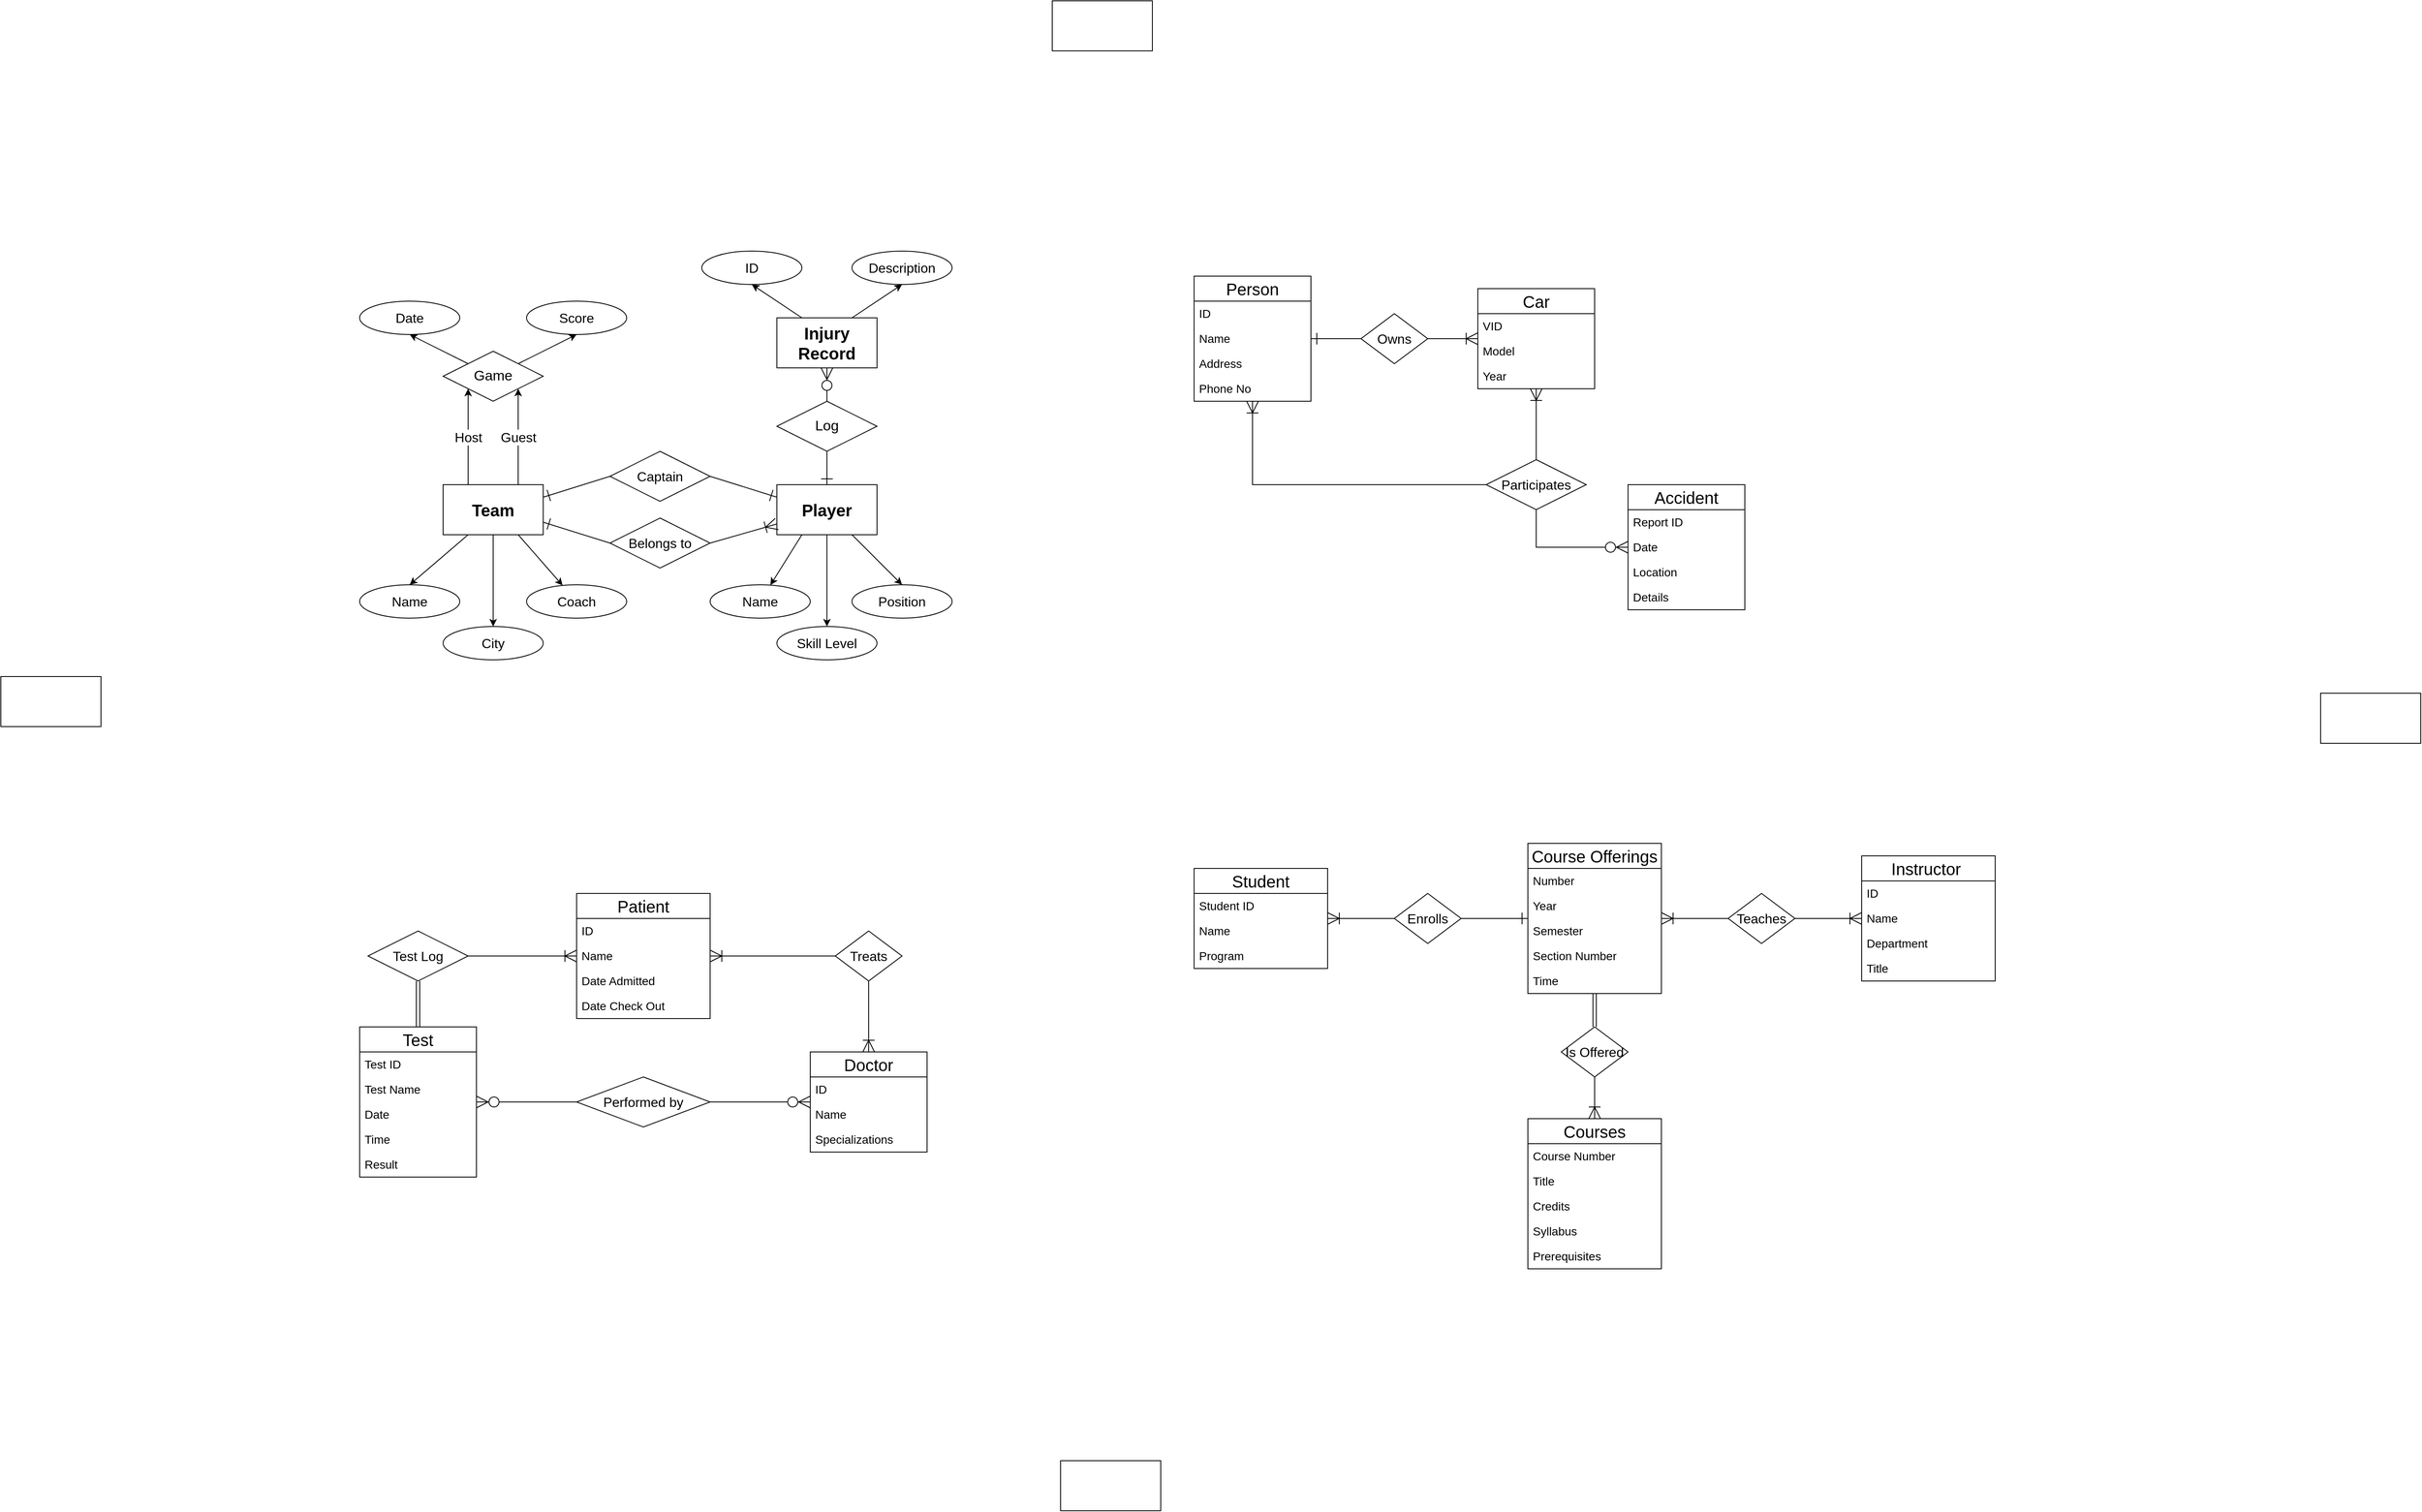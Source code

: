 <mxfile version="23.1.4" type="device">
  <diagram id="R2lEEEUBdFMjLlhIrx00" name="Page-1">
    <mxGraphModel dx="3900" dy="2410" grid="0" gridSize="10" guides="1" tooltips="1" connect="1" arrows="1" fold="1" page="0" pageScale="1" pageWidth="850" pageHeight="1100" math="0" shadow="0" extFonts="Permanent Marker^https://fonts.googleapis.com/css?family=Permanent+Marker">
      <root>
        <mxCell id="0" />
        <mxCell id="1" parent="0" />
        <mxCell id="8X7dvq80VH3Jzj3rg1aC-86" value="" style="rounded=0;orthogonalLoop=1;jettySize=auto;html=1;strokeColor=default;anchorPointDirection=1;endFill=0;startFill=1;orthogonal=1;endArrow=ERone;endSize=12;" edge="1" parent="1" source="8X7dvq80VH3Jzj3rg1aC-85" target="8X7dvq80VH3Jzj3rg1aC-58">
          <mxGeometry relative="1" as="geometry" />
        </mxCell>
        <mxCell id="8X7dvq80VH3Jzj3rg1aC-6" style="rounded=0;orthogonalLoop=1;jettySize=auto;html=1;exitX=0.25;exitY=1;exitDx=0;exitDy=0;entryX=0.5;entryY=0;entryDx=0;entryDy=0;" edge="1" parent="1" source="8X7dvq80VH3Jzj3rg1aC-1" target="8X7dvq80VH3Jzj3rg1aC-2">
          <mxGeometry relative="1" as="geometry" />
        </mxCell>
        <mxCell id="8X7dvq80VH3Jzj3rg1aC-7" style="edgeStyle=orthogonalEdgeStyle;rounded=0;orthogonalLoop=1;jettySize=auto;html=1;exitX=0.5;exitY=1;exitDx=0;exitDy=0;" edge="1" parent="1" source="8X7dvq80VH3Jzj3rg1aC-1" target="8X7dvq80VH3Jzj3rg1aC-3">
          <mxGeometry relative="1" as="geometry" />
        </mxCell>
        <mxCell id="8X7dvq80VH3Jzj3rg1aC-8" style="rounded=0;orthogonalLoop=1;jettySize=auto;html=1;exitX=0.75;exitY=1;exitDx=0;exitDy=0;" edge="1" parent="1" source="8X7dvq80VH3Jzj3rg1aC-1" target="8X7dvq80VH3Jzj3rg1aC-4">
          <mxGeometry relative="1" as="geometry" />
        </mxCell>
        <mxCell id="8X7dvq80VH3Jzj3rg1aC-40" value="Host" style="edgeStyle=orthogonalEdgeStyle;rounded=0;orthogonalLoop=1;jettySize=auto;html=1;exitX=0.25;exitY=0;exitDx=0;exitDy=0;entryX=0;entryY=1;entryDx=0;entryDy=0;fontSize=16;" edge="1" parent="1" source="8X7dvq80VH3Jzj3rg1aC-1" target="8X7dvq80VH3Jzj3rg1aC-38">
          <mxGeometry relative="1" as="geometry" />
        </mxCell>
        <mxCell id="8X7dvq80VH3Jzj3rg1aC-41" value="Guest" style="edgeStyle=orthogonalEdgeStyle;rounded=0;orthogonalLoop=1;jettySize=auto;html=1;exitX=0.75;exitY=0;exitDx=0;exitDy=0;entryX=1;entryY=1;entryDx=0;entryDy=0;fontSize=16;" edge="1" parent="1" source="8X7dvq80VH3Jzj3rg1aC-1" target="8X7dvq80VH3Jzj3rg1aC-38">
          <mxGeometry relative="1" as="geometry" />
        </mxCell>
        <mxCell id="8X7dvq80VH3Jzj3rg1aC-1" value="Team" style="rounded=0;whiteSpace=wrap;html=1;fontSize=20;fontStyle=1" vertex="1" parent="1">
          <mxGeometry x="160" y="400" width="120" height="60" as="geometry" />
        </mxCell>
        <mxCell id="8X7dvq80VH3Jzj3rg1aC-2" value="Name" style="ellipse;whiteSpace=wrap;html=1;fontSize=16;" vertex="1" parent="1">
          <mxGeometry x="60" y="520" width="120" height="40" as="geometry" />
        </mxCell>
        <mxCell id="8X7dvq80VH3Jzj3rg1aC-3" value="City" style="ellipse;whiteSpace=wrap;html=1;fontSize=16;" vertex="1" parent="1">
          <mxGeometry x="160" y="570" width="120" height="40" as="geometry" />
        </mxCell>
        <mxCell id="8X7dvq80VH3Jzj3rg1aC-4" value="Coach" style="ellipse;whiteSpace=wrap;html=1;fontSize=16;" vertex="1" parent="1">
          <mxGeometry x="260" y="520" width="120" height="40" as="geometry" />
        </mxCell>
        <mxCell id="8X7dvq80VH3Jzj3rg1aC-34" style="rounded=0;orthogonalLoop=1;jettySize=auto;html=1;exitX=0.25;exitY=1;exitDx=0;exitDy=0;" edge="1" parent="1" source="8X7dvq80VH3Jzj3rg1aC-10" target="8X7dvq80VH3Jzj3rg1aC-11">
          <mxGeometry relative="1" as="geometry" />
        </mxCell>
        <mxCell id="8X7dvq80VH3Jzj3rg1aC-35" style="rounded=0;orthogonalLoop=1;jettySize=auto;html=1;exitX=0.75;exitY=1;exitDx=0;exitDy=0;entryX=0.5;entryY=0;entryDx=0;entryDy=0;" edge="1" parent="1" source="8X7dvq80VH3Jzj3rg1aC-10" target="8X7dvq80VH3Jzj3rg1aC-12">
          <mxGeometry relative="1" as="geometry" />
        </mxCell>
        <mxCell id="8X7dvq80VH3Jzj3rg1aC-36" style="edgeStyle=orthogonalEdgeStyle;rounded=0;orthogonalLoop=1;jettySize=auto;html=1;exitX=0.5;exitY=1;exitDx=0;exitDy=0;entryX=0.5;entryY=0;entryDx=0;entryDy=0;" edge="1" parent="1" source="8X7dvq80VH3Jzj3rg1aC-10" target="8X7dvq80VH3Jzj3rg1aC-13">
          <mxGeometry relative="1" as="geometry" />
        </mxCell>
        <mxCell id="8X7dvq80VH3Jzj3rg1aC-10" value="Player" style="rounded=0;whiteSpace=wrap;html=1;fontSize=20;fontStyle=1" vertex="1" parent="1">
          <mxGeometry x="560" y="400" width="120" height="60" as="geometry" />
        </mxCell>
        <mxCell id="8X7dvq80VH3Jzj3rg1aC-11" value="Name" style="ellipse;whiteSpace=wrap;html=1;fontSize=16;" vertex="1" parent="1">
          <mxGeometry x="480" y="520" width="120" height="40" as="geometry" />
        </mxCell>
        <mxCell id="8X7dvq80VH3Jzj3rg1aC-12" value="Position" style="ellipse;whiteSpace=wrap;html=1;fontSize=16;" vertex="1" parent="1">
          <mxGeometry x="650" y="520" width="120" height="40" as="geometry" />
        </mxCell>
        <mxCell id="8X7dvq80VH3Jzj3rg1aC-13" value="Skill Level" style="ellipse;whiteSpace=wrap;html=1;fontSize=16;" vertex="1" parent="1">
          <mxGeometry x="560" y="570" width="120" height="40" as="geometry" />
        </mxCell>
        <mxCell id="8X7dvq80VH3Jzj3rg1aC-31" value="" style="rounded=0;orthogonalLoop=1;jettySize=auto;html=1;exitX=0;exitY=0.5;exitDx=0;exitDy=0;entryX=1;entryY=0.25;entryDx=0;entryDy=0;endSize=12;startSize=0;endArrow=ERone;endFill=0;" edge="1" parent="1" source="8X7dvq80VH3Jzj3rg1aC-14" target="8X7dvq80VH3Jzj3rg1aC-1">
          <mxGeometry x="0.809" y="-15" relative="1" as="geometry">
            <mxPoint as="offset" />
          </mxGeometry>
        </mxCell>
        <mxCell id="8X7dvq80VH3Jzj3rg1aC-37" style="rounded=0;orthogonalLoop=1;jettySize=auto;html=1;exitX=1;exitY=0.5;exitDx=0;exitDy=0;entryX=0;entryY=0.25;entryDx=0;entryDy=0;endArrow=ERone;endFill=0;endSize=12;" edge="1" parent="1" source="8X7dvq80VH3Jzj3rg1aC-14" target="8X7dvq80VH3Jzj3rg1aC-10">
          <mxGeometry relative="1" as="geometry" />
        </mxCell>
        <mxCell id="8X7dvq80VH3Jzj3rg1aC-14" value="Captain" style="rhombus;whiteSpace=wrap;html=1;fontSize=16;" vertex="1" parent="1">
          <mxGeometry x="360" y="360" width="120" height="60" as="geometry" />
        </mxCell>
        <mxCell id="8X7dvq80VH3Jzj3rg1aC-29" value="" style="rounded=0;orthogonalLoop=1;jettySize=auto;html=1;exitX=0;exitY=0.5;exitDx=0;exitDy=0;entryX=1;entryY=0.75;entryDx=0;entryDy=0;endArrow=ERone;endFill=0;startSize=0;endSize=12;" edge="1" parent="1" source="8X7dvq80VH3Jzj3rg1aC-28" target="8X7dvq80VH3Jzj3rg1aC-1">
          <mxGeometry x="0.809" y="15" relative="1" as="geometry">
            <mxPoint as="offset" />
          </mxGeometry>
        </mxCell>
        <mxCell id="8X7dvq80VH3Jzj3rg1aC-63" value="" style="rounded=0;orthogonalLoop=1;jettySize=auto;html=1;endArrow=ERoneToMany;endFill=0;exitX=1;exitY=0.5;exitDx=0;exitDy=0;endSize=12;" edge="1" parent="1" source="8X7dvq80VH3Jzj3rg1aC-28" target="8X7dvq80VH3Jzj3rg1aC-10">
          <mxGeometry relative="1" as="geometry" />
        </mxCell>
        <mxCell id="8X7dvq80VH3Jzj3rg1aC-28" value="Belongs to" style="rhombus;whiteSpace=wrap;html=1;fontSize=16;" vertex="1" parent="1">
          <mxGeometry x="360" y="440" width="120" height="60" as="geometry" />
        </mxCell>
        <mxCell id="8X7dvq80VH3Jzj3rg1aC-44" style="rounded=0;orthogonalLoop=1;jettySize=auto;html=1;exitX=0;exitY=0;exitDx=0;exitDy=0;entryX=0.5;entryY=1;entryDx=0;entryDy=0;" edge="1" parent="1" source="8X7dvq80VH3Jzj3rg1aC-38" target="8X7dvq80VH3Jzj3rg1aC-42">
          <mxGeometry relative="1" as="geometry" />
        </mxCell>
        <mxCell id="8X7dvq80VH3Jzj3rg1aC-45" style="rounded=0;orthogonalLoop=1;jettySize=auto;html=1;exitX=1;exitY=0;exitDx=0;exitDy=0;entryX=0.5;entryY=1;entryDx=0;entryDy=0;" edge="1" parent="1" source="8X7dvq80VH3Jzj3rg1aC-38" target="8X7dvq80VH3Jzj3rg1aC-43">
          <mxGeometry relative="1" as="geometry" />
        </mxCell>
        <mxCell id="8X7dvq80VH3Jzj3rg1aC-38" value="Game" style="rhombus;whiteSpace=wrap;html=1;fontSize=17;" vertex="1" parent="1">
          <mxGeometry x="160" y="240" width="120" height="60" as="geometry" />
        </mxCell>
        <mxCell id="8X7dvq80VH3Jzj3rg1aC-42" value="Date" style="ellipse;whiteSpace=wrap;html=1;fontSize=16;" vertex="1" parent="1">
          <mxGeometry x="60" y="180" width="120" height="40" as="geometry" />
        </mxCell>
        <mxCell id="8X7dvq80VH3Jzj3rg1aC-43" value="Score" style="ellipse;whiteSpace=wrap;html=1;fontSize=16;" vertex="1" parent="1">
          <mxGeometry x="260" y="180" width="120" height="40" as="geometry" />
        </mxCell>
        <mxCell id="8X7dvq80VH3Jzj3rg1aC-48" value="" style="edgeStyle=orthogonalEdgeStyle;rounded=0;orthogonalLoop=1;jettySize=auto;html=1;endArrow=ERone;endFill=0;endSize=12;" edge="1" parent="1" source="8X7dvq80VH3Jzj3rg1aC-47" target="8X7dvq80VH3Jzj3rg1aC-10">
          <mxGeometry relative="1" as="geometry" />
        </mxCell>
        <mxCell id="8X7dvq80VH3Jzj3rg1aC-47" value="Log" style="rhombus;whiteSpace=wrap;html=1;fontSize=17;" vertex="1" parent="1">
          <mxGeometry x="560" y="300" width="120" height="60" as="geometry" />
        </mxCell>
        <mxCell id="8X7dvq80VH3Jzj3rg1aC-49" value="ID" style="ellipse;whiteSpace=wrap;html=1;fontSize=16;" vertex="1" parent="1">
          <mxGeometry x="470" y="120" width="120" height="40" as="geometry" />
        </mxCell>
        <mxCell id="8X7dvq80VH3Jzj3rg1aC-50" value="Description" style="ellipse;whiteSpace=wrap;html=1;fontSize=16;" vertex="1" parent="1">
          <mxGeometry x="650" y="120" width="120" height="40" as="geometry" />
        </mxCell>
        <mxCell id="8X7dvq80VH3Jzj3rg1aC-55" style="rounded=0;orthogonalLoop=1;jettySize=auto;html=1;exitX=0.25;exitY=0;exitDx=0;exitDy=0;entryX=0.5;entryY=1;entryDx=0;entryDy=0;" edge="1" parent="1" source="8X7dvq80VH3Jzj3rg1aC-54" target="8X7dvq80VH3Jzj3rg1aC-49">
          <mxGeometry relative="1" as="geometry" />
        </mxCell>
        <mxCell id="8X7dvq80VH3Jzj3rg1aC-56" style="rounded=0;orthogonalLoop=1;jettySize=auto;html=1;exitX=0.75;exitY=0;exitDx=0;exitDy=0;entryX=0.5;entryY=1;entryDx=0;entryDy=0;" edge="1" parent="1" source="8X7dvq80VH3Jzj3rg1aC-54" target="8X7dvq80VH3Jzj3rg1aC-50">
          <mxGeometry relative="1" as="geometry" />
        </mxCell>
        <mxCell id="8X7dvq80VH3Jzj3rg1aC-57" style="edgeStyle=orthogonalEdgeStyle;rounded=0;orthogonalLoop=1;jettySize=auto;html=1;exitX=0.5;exitY=0;exitDx=0;exitDy=0;entryX=0.5;entryY=1;entryDx=0;entryDy=0;endArrow=ERzeroToMany;endFill=0;endSize=12;" edge="1" parent="1" source="8X7dvq80VH3Jzj3rg1aC-47" target="8X7dvq80VH3Jzj3rg1aC-54">
          <mxGeometry relative="1" as="geometry" />
        </mxCell>
        <mxCell id="8X7dvq80VH3Jzj3rg1aC-54" value="Injury Record" style="rounded=0;whiteSpace=wrap;html=1;fontSize=20;fontStyle=1" vertex="1" parent="1">
          <mxGeometry x="560" y="200" width="120" height="60" as="geometry" />
        </mxCell>
        <mxCell id="8X7dvq80VH3Jzj3rg1aC-92" style="edgeStyle=orthogonalEdgeStyle;rounded=0;orthogonalLoop=1;jettySize=auto;html=1;exitX=0;exitY=0.5;exitDx=0;exitDy=0;entryX=0.5;entryY=1;entryDx=0;entryDy=0;endArrow=ERoneToMany;endFill=0;endSize=12;" edge="1" parent="1" source="8X7dvq80VH3Jzj3rg1aC-91" target="8X7dvq80VH3Jzj3rg1aC-58">
          <mxGeometry relative="1" as="geometry" />
        </mxCell>
        <mxCell id="8X7dvq80VH3Jzj3rg1aC-58" value="&lt;font style=&quot;font-size: 20px;&quot;&gt;Person&lt;/font&gt;" style="swimlane;fontStyle=0;childLayout=stackLayout;horizontal=1;startSize=30;horizontalStack=0;resizeParent=1;resizeParentMax=0;resizeLast=0;collapsible=1;marginBottom=0;whiteSpace=wrap;html=1;" vertex="1" parent="1">
          <mxGeometry x="1060" y="150" width="140" height="150" as="geometry">
            <mxRectangle x="1220" y="160" width="60" height="30" as="alternateBounds" />
          </mxGeometry>
        </mxCell>
        <mxCell id="8X7dvq80VH3Jzj3rg1aC-59" value="ID&lt;span style=&quot;white-space: pre; font-size: 14px;&quot;&gt;&#x9;&lt;/span&gt;" style="text;strokeColor=none;fillColor=none;align=left;verticalAlign=middle;spacingLeft=4;spacingRight=4;overflow=hidden;points=[[0,0.5],[1,0.5]];portConstraint=eastwest;rotatable=0;whiteSpace=wrap;html=1;fontSize=14;" vertex="1" parent="8X7dvq80VH3Jzj3rg1aC-58">
          <mxGeometry y="30" width="140" height="30" as="geometry" />
        </mxCell>
        <mxCell id="8X7dvq80VH3Jzj3rg1aC-60" value="Name" style="text;strokeColor=none;fillColor=none;align=left;verticalAlign=middle;spacingLeft=4;spacingRight=4;overflow=hidden;points=[[0,0.5],[1,0.5]];portConstraint=eastwest;rotatable=0;whiteSpace=wrap;html=1;fontSize=14;" vertex="1" parent="8X7dvq80VH3Jzj3rg1aC-58">
          <mxGeometry y="60" width="140" height="30" as="geometry" />
        </mxCell>
        <mxCell id="8X7dvq80VH3Jzj3rg1aC-66" value="Address" style="text;strokeColor=none;fillColor=none;align=left;verticalAlign=middle;spacingLeft=4;spacingRight=4;overflow=hidden;points=[[0,0.5],[1,0.5]];portConstraint=eastwest;rotatable=0;whiteSpace=wrap;html=1;fontSize=14;" vertex="1" parent="8X7dvq80VH3Jzj3rg1aC-58">
          <mxGeometry y="90" width="140" height="30" as="geometry" />
        </mxCell>
        <mxCell id="8X7dvq80VH3Jzj3rg1aC-61" value="Phone No" style="text;strokeColor=none;fillColor=none;align=left;verticalAlign=middle;spacingLeft=4;spacingRight=4;overflow=hidden;points=[[0,0.5],[1,0.5]];portConstraint=eastwest;rotatable=0;whiteSpace=wrap;html=1;fontSize=14;" vertex="1" parent="8X7dvq80VH3Jzj3rg1aC-58">
          <mxGeometry y="120" width="140" height="30" as="geometry" />
        </mxCell>
        <mxCell id="8X7dvq80VH3Jzj3rg1aC-93" style="edgeStyle=orthogonalEdgeStyle;rounded=0;orthogonalLoop=1;jettySize=auto;html=1;entryX=0.5;entryY=1;entryDx=0;entryDy=0;endArrow=ERoneToMany;endFill=0;endSize=12;" edge="1" parent="1" source="8X7dvq80VH3Jzj3rg1aC-91" target="8X7dvq80VH3Jzj3rg1aC-67">
          <mxGeometry relative="1" as="geometry" />
        </mxCell>
        <mxCell id="8X7dvq80VH3Jzj3rg1aC-67" value="&lt;font style=&quot;font-size: 20px;&quot;&gt;Car&lt;/font&gt;" style="swimlane;fontStyle=0;childLayout=stackLayout;horizontal=1;startSize=30;horizontalStack=0;resizeParent=1;resizeParentMax=0;resizeLast=0;collapsible=1;marginBottom=0;whiteSpace=wrap;html=1;" vertex="1" parent="1">
          <mxGeometry x="1400" y="165" width="140" height="120" as="geometry">
            <mxRectangle x="1520" y="170" width="60" height="30" as="alternateBounds" />
          </mxGeometry>
        </mxCell>
        <mxCell id="8X7dvq80VH3Jzj3rg1aC-68" value="VID" style="text;strokeColor=none;fillColor=none;align=left;verticalAlign=middle;spacingLeft=4;spacingRight=4;overflow=hidden;points=[[0,0.5],[1,0.5]];portConstraint=eastwest;rotatable=0;whiteSpace=wrap;html=1;fontSize=14;" vertex="1" parent="8X7dvq80VH3Jzj3rg1aC-67">
          <mxGeometry y="30" width="140" height="30" as="geometry" />
        </mxCell>
        <mxCell id="8X7dvq80VH3Jzj3rg1aC-69" value="Model" style="text;strokeColor=none;fillColor=none;align=left;verticalAlign=middle;spacingLeft=4;spacingRight=4;overflow=hidden;points=[[0,0.5],[1,0.5]];portConstraint=eastwest;rotatable=0;whiteSpace=wrap;html=1;fontSize=14;" vertex="1" parent="8X7dvq80VH3Jzj3rg1aC-67">
          <mxGeometry y="60" width="140" height="30" as="geometry" />
        </mxCell>
        <mxCell id="8X7dvq80VH3Jzj3rg1aC-70" value="Year" style="text;strokeColor=none;fillColor=none;align=left;verticalAlign=middle;spacingLeft=4;spacingRight=4;overflow=hidden;points=[[0,0.5],[1,0.5]];portConstraint=eastwest;rotatable=0;whiteSpace=wrap;html=1;fontSize=14;" vertex="1" parent="8X7dvq80VH3Jzj3rg1aC-67">
          <mxGeometry y="90" width="140" height="30" as="geometry" />
        </mxCell>
        <mxCell id="8X7dvq80VH3Jzj3rg1aC-72" value="&lt;font style=&quot;font-size: 20px;&quot;&gt;Accident&lt;/font&gt;" style="swimlane;fontStyle=0;childLayout=stackLayout;horizontal=1;startSize=30;horizontalStack=0;resizeParent=1;resizeParentMax=0;resizeLast=0;collapsible=1;marginBottom=0;whiteSpace=wrap;html=1;" vertex="1" parent="1">
          <mxGeometry x="1580" y="400" width="140" height="150" as="geometry">
            <mxRectangle x="1520" y="420" width="60" height="30" as="alternateBounds" />
          </mxGeometry>
        </mxCell>
        <mxCell id="8X7dvq80VH3Jzj3rg1aC-73" value="Report ID" style="text;strokeColor=none;fillColor=none;align=left;verticalAlign=middle;spacingLeft=4;spacingRight=4;overflow=hidden;points=[[0,0.5],[1,0.5]];portConstraint=eastwest;rotatable=0;whiteSpace=wrap;html=1;fontSize=14;" vertex="1" parent="8X7dvq80VH3Jzj3rg1aC-72">
          <mxGeometry y="30" width="140" height="30" as="geometry" />
        </mxCell>
        <mxCell id="8X7dvq80VH3Jzj3rg1aC-74" value="Date" style="text;strokeColor=none;fillColor=none;align=left;verticalAlign=middle;spacingLeft=4;spacingRight=4;overflow=hidden;points=[[0,0.5],[1,0.5]];portConstraint=eastwest;rotatable=0;whiteSpace=wrap;html=1;fontSize=14;" vertex="1" parent="8X7dvq80VH3Jzj3rg1aC-72">
          <mxGeometry y="60" width="140" height="30" as="geometry" />
        </mxCell>
        <mxCell id="8X7dvq80VH3Jzj3rg1aC-75" value="Location" style="text;strokeColor=none;fillColor=none;align=left;verticalAlign=middle;spacingLeft=4;spacingRight=4;overflow=hidden;points=[[0,0.5],[1,0.5]];portConstraint=eastwest;rotatable=0;whiteSpace=wrap;html=1;fontSize=14;" vertex="1" parent="8X7dvq80VH3Jzj3rg1aC-72">
          <mxGeometry y="90" width="140" height="30" as="geometry" />
        </mxCell>
        <mxCell id="8X7dvq80VH3Jzj3rg1aC-76" value="Details" style="text;strokeColor=none;fillColor=none;align=left;verticalAlign=middle;spacingLeft=4;spacingRight=4;overflow=hidden;points=[[0,0.5],[1,0.5]];portConstraint=eastwest;rotatable=0;whiteSpace=wrap;html=1;fontSize=14;" vertex="1" parent="8X7dvq80VH3Jzj3rg1aC-72">
          <mxGeometry y="120" width="140" height="30" as="geometry" />
        </mxCell>
        <mxCell id="8X7dvq80VH3Jzj3rg1aC-89" style="rounded=0;orthogonalLoop=1;jettySize=auto;html=1;exitX=1;exitY=0.5;exitDx=0;exitDy=0;entryX=0;entryY=0.5;entryDx=0;entryDy=0;endArrow=ERoneToMany;endFill=0;endSize=12;" edge="1" parent="1" source="8X7dvq80VH3Jzj3rg1aC-85" target="8X7dvq80VH3Jzj3rg1aC-67">
          <mxGeometry relative="1" as="geometry" />
        </mxCell>
        <mxCell id="8X7dvq80VH3Jzj3rg1aC-85" value="Owns" style="rhombus;whiteSpace=wrap;html=1;fontSize=16;" vertex="1" parent="1">
          <mxGeometry x="1260" y="195" width="80" height="60" as="geometry" />
        </mxCell>
        <mxCell id="8X7dvq80VH3Jzj3rg1aC-94" style="edgeStyle=orthogonalEdgeStyle;rounded=0;orthogonalLoop=1;jettySize=auto;html=1;exitX=0.5;exitY=1;exitDx=0;exitDy=0;endArrow=ERzeroToMany;endFill=0;endSize=12;" edge="1" parent="1" source="8X7dvq80VH3Jzj3rg1aC-91" target="8X7dvq80VH3Jzj3rg1aC-72">
          <mxGeometry relative="1" as="geometry" />
        </mxCell>
        <mxCell id="8X7dvq80VH3Jzj3rg1aC-91" value="Participates" style="rhombus;whiteSpace=wrap;html=1;fontSize=16;" vertex="1" parent="1">
          <mxGeometry x="1410" y="370" width="120" height="60" as="geometry" />
        </mxCell>
        <mxCell id="8X7dvq80VH3Jzj3rg1aC-132" style="rounded=0;orthogonalLoop=1;jettySize=auto;html=1;exitX=0.5;exitY=1;exitDx=0;exitDy=0;entryX=0.5;entryY=0;entryDx=0;entryDy=0;endArrow=ERoneToMany;endFill=0;endSize=12;" edge="1" parent="1" source="8X7dvq80VH3Jzj3rg1aC-100" target="8X7dvq80VH3Jzj3rg1aC-119">
          <mxGeometry relative="1" as="geometry" />
        </mxCell>
        <mxCell id="8X7dvq80VH3Jzj3rg1aC-133" style="rounded=0;orthogonalLoop=1;jettySize=auto;html=1;exitX=0;exitY=0.5;exitDx=0;exitDy=0;entryX=1;entryY=0.5;entryDx=0;entryDy=0;endArrow=ERoneToMany;endFill=0;endSize=12;" edge="1" parent="1" source="8X7dvq80VH3Jzj3rg1aC-100" target="8X7dvq80VH3Jzj3rg1aC-113">
          <mxGeometry relative="1" as="geometry" />
        </mxCell>
        <mxCell id="8X7dvq80VH3Jzj3rg1aC-100" value="Treats" style="rhombus;whiteSpace=wrap;html=1;fontSize=16;" vertex="1" parent="1">
          <mxGeometry x="630" y="935" width="80" height="60" as="geometry" />
        </mxCell>
        <mxCell id="8X7dvq80VH3Jzj3rg1aC-107" value="&lt;span style=&quot;font-size: 20px;&quot;&gt;Test&lt;/span&gt;" style="swimlane;fontStyle=0;childLayout=stackLayout;horizontal=1;startSize=30;horizontalStack=0;resizeParent=1;resizeParentMax=0;resizeLast=0;collapsible=1;marginBottom=0;whiteSpace=wrap;html=1;" vertex="1" parent="1">
          <mxGeometry x="60" y="1050" width="140" height="180" as="geometry">
            <mxRectangle x="150" y="1450" width="60" height="30" as="alternateBounds" />
          </mxGeometry>
        </mxCell>
        <mxCell id="8X7dvq80VH3Jzj3rg1aC-108" value="Test ID" style="text;strokeColor=none;fillColor=none;align=left;verticalAlign=middle;spacingLeft=4;spacingRight=4;overflow=hidden;points=[[0,0.5],[1,0.5]];portConstraint=eastwest;rotatable=0;whiteSpace=wrap;html=1;fontSize=14;" vertex="1" parent="8X7dvq80VH3Jzj3rg1aC-107">
          <mxGeometry y="30" width="140" height="30" as="geometry" />
        </mxCell>
        <mxCell id="8X7dvq80VH3Jzj3rg1aC-112" value="Test Name" style="text;strokeColor=none;fillColor=none;align=left;verticalAlign=middle;spacingLeft=4;spacingRight=4;overflow=hidden;points=[[0,0.5],[1,0.5]];portConstraint=eastwest;rotatable=0;whiteSpace=wrap;html=1;fontSize=14;" vertex="1" parent="8X7dvq80VH3Jzj3rg1aC-107">
          <mxGeometry y="60" width="140" height="30" as="geometry" />
        </mxCell>
        <mxCell id="8X7dvq80VH3Jzj3rg1aC-109" value="Date" style="text;strokeColor=none;fillColor=none;align=left;verticalAlign=middle;spacingLeft=4;spacingRight=4;overflow=hidden;points=[[0,0.5],[1,0.5]];portConstraint=eastwest;rotatable=0;whiteSpace=wrap;html=1;fontSize=14;" vertex="1" parent="8X7dvq80VH3Jzj3rg1aC-107">
          <mxGeometry y="90" width="140" height="30" as="geometry" />
        </mxCell>
        <mxCell id="8X7dvq80VH3Jzj3rg1aC-110" value="Time" style="text;strokeColor=none;fillColor=none;align=left;verticalAlign=middle;spacingLeft=4;spacingRight=4;overflow=hidden;points=[[0,0.5],[1,0.5]];portConstraint=eastwest;rotatable=0;whiteSpace=wrap;html=1;fontSize=14;" vertex="1" parent="8X7dvq80VH3Jzj3rg1aC-107">
          <mxGeometry y="120" width="140" height="30" as="geometry" />
        </mxCell>
        <mxCell id="8X7dvq80VH3Jzj3rg1aC-111" value="Result" style="text;strokeColor=none;fillColor=none;align=left;verticalAlign=middle;spacingLeft=4;spacingRight=4;overflow=hidden;points=[[0,0.5],[1,0.5]];portConstraint=eastwest;rotatable=0;whiteSpace=wrap;html=1;fontSize=14;" vertex="1" parent="8X7dvq80VH3Jzj3rg1aC-107">
          <mxGeometry y="150" width="140" height="30" as="geometry" />
        </mxCell>
        <mxCell id="8X7dvq80VH3Jzj3rg1aC-113" value="&lt;span style=&quot;font-size: 20px;&quot;&gt;Patient&lt;/span&gt;" style="swimlane;fontStyle=0;childLayout=stackLayout;horizontal=1;startSize=30;horizontalStack=0;resizeParent=1;resizeParentMax=0;resizeLast=0;collapsible=1;marginBottom=0;whiteSpace=wrap;html=1;" vertex="1" parent="1">
          <mxGeometry x="320" y="890" width="160" height="150" as="geometry">
            <mxRectangle x="420" y="1210" width="60" height="30" as="alternateBounds" />
          </mxGeometry>
        </mxCell>
        <mxCell id="8X7dvq80VH3Jzj3rg1aC-114" value="ID" style="text;strokeColor=none;fillColor=none;align=left;verticalAlign=middle;spacingLeft=4;spacingRight=4;overflow=hidden;points=[[0,0.5],[1,0.5]];portConstraint=eastwest;rotatable=0;whiteSpace=wrap;html=1;fontSize=14;" vertex="1" parent="8X7dvq80VH3Jzj3rg1aC-113">
          <mxGeometry y="30" width="160" height="30" as="geometry" />
        </mxCell>
        <mxCell id="8X7dvq80VH3Jzj3rg1aC-115" value="Name" style="text;strokeColor=none;fillColor=none;align=left;verticalAlign=middle;spacingLeft=4;spacingRight=4;overflow=hidden;points=[[0,0.5],[1,0.5]];portConstraint=eastwest;rotatable=0;whiteSpace=wrap;html=1;fontSize=14;" vertex="1" parent="8X7dvq80VH3Jzj3rg1aC-113">
          <mxGeometry y="60" width="160" height="30" as="geometry" />
        </mxCell>
        <mxCell id="8X7dvq80VH3Jzj3rg1aC-116" value="Date Admitted" style="text;strokeColor=none;fillColor=none;align=left;verticalAlign=middle;spacingLeft=4;spacingRight=4;overflow=hidden;points=[[0,0.5],[1,0.5]];portConstraint=eastwest;rotatable=0;whiteSpace=wrap;html=1;fontSize=14;" vertex="1" parent="8X7dvq80VH3Jzj3rg1aC-113">
          <mxGeometry y="90" width="160" height="30" as="geometry" />
        </mxCell>
        <mxCell id="8X7dvq80VH3Jzj3rg1aC-117" value="Date Check Out" style="text;strokeColor=none;fillColor=none;align=left;verticalAlign=middle;spacingLeft=4;spacingRight=4;overflow=hidden;points=[[0,0.5],[1,0.5]];portConstraint=eastwest;rotatable=0;whiteSpace=wrap;html=1;fontSize=14;" vertex="1" parent="8X7dvq80VH3Jzj3rg1aC-113">
          <mxGeometry y="120" width="160" height="30" as="geometry" />
        </mxCell>
        <mxCell id="8X7dvq80VH3Jzj3rg1aC-119" value="&lt;span style=&quot;font-size: 20px;&quot;&gt;Doctor&lt;/span&gt;" style="swimlane;fontStyle=0;childLayout=stackLayout;horizontal=1;startSize=30;horizontalStack=0;resizeParent=1;resizeParentMax=0;resizeLast=0;collapsible=1;marginBottom=0;whiteSpace=wrap;html=1;" vertex="1" parent="1">
          <mxGeometry x="600" y="1080" width="140" height="120" as="geometry">
            <mxRectangle x="670" y="1450" width="60" height="30" as="alternateBounds" />
          </mxGeometry>
        </mxCell>
        <mxCell id="8X7dvq80VH3Jzj3rg1aC-120" value="ID" style="text;strokeColor=none;fillColor=none;align=left;verticalAlign=middle;spacingLeft=4;spacingRight=4;overflow=hidden;points=[[0,0.5],[1,0.5]];portConstraint=eastwest;rotatable=0;whiteSpace=wrap;html=1;fontSize=14;" vertex="1" parent="8X7dvq80VH3Jzj3rg1aC-119">
          <mxGeometry y="30" width="140" height="30" as="geometry" />
        </mxCell>
        <mxCell id="8X7dvq80VH3Jzj3rg1aC-121" value="Name" style="text;strokeColor=none;fillColor=none;align=left;verticalAlign=middle;spacingLeft=4;spacingRight=4;overflow=hidden;points=[[0,0.5],[1,0.5]];portConstraint=eastwest;rotatable=0;whiteSpace=wrap;html=1;fontSize=14;" vertex="1" parent="8X7dvq80VH3Jzj3rg1aC-119">
          <mxGeometry y="60" width="140" height="30" as="geometry" />
        </mxCell>
        <mxCell id="8X7dvq80VH3Jzj3rg1aC-122" value="Specializations" style="text;strokeColor=none;fillColor=none;align=left;verticalAlign=middle;spacingLeft=4;spacingRight=4;overflow=hidden;points=[[0,0.5],[1,0.5]];portConstraint=eastwest;rotatable=0;whiteSpace=wrap;html=1;fontSize=14;" vertex="1" parent="8X7dvq80VH3Jzj3rg1aC-119">
          <mxGeometry y="90" width="140" height="30" as="geometry" />
        </mxCell>
        <mxCell id="8X7dvq80VH3Jzj3rg1aC-127" style="rounded=0;orthogonalLoop=1;jettySize=auto;html=1;exitX=0.5;exitY=1;exitDx=0;exitDy=0;entryX=0.5;entryY=0;entryDx=0;entryDy=0;shape=link;" edge="1" parent="1" source="8X7dvq80VH3Jzj3rg1aC-125" target="8X7dvq80VH3Jzj3rg1aC-107">
          <mxGeometry relative="1" as="geometry" />
        </mxCell>
        <mxCell id="8X7dvq80VH3Jzj3rg1aC-129" style="rounded=0;orthogonalLoop=1;jettySize=auto;html=1;exitX=1;exitY=0.5;exitDx=0;exitDy=0;entryX=0;entryY=0.5;entryDx=0;entryDy=0;endArrow=ERoneToMany;endFill=0;endSize=12;" edge="1" parent="1" source="8X7dvq80VH3Jzj3rg1aC-125" target="8X7dvq80VH3Jzj3rg1aC-113">
          <mxGeometry relative="1" as="geometry" />
        </mxCell>
        <mxCell id="8X7dvq80VH3Jzj3rg1aC-125" value="Test Log" style="rhombus;whiteSpace=wrap;html=1;fontSize=16;" vertex="1" parent="1">
          <mxGeometry x="70" y="935" width="120" height="60" as="geometry" />
        </mxCell>
        <mxCell id="8X7dvq80VH3Jzj3rg1aC-130" style="edgeStyle=orthogonalEdgeStyle;rounded=0;orthogonalLoop=1;jettySize=auto;html=1;exitX=1;exitY=0.5;exitDx=0;exitDy=0;entryX=0;entryY=0.5;entryDx=0;entryDy=0;endArrow=ERzeroToMany;endFill=0;endSize=12;" edge="1" parent="1" source="8X7dvq80VH3Jzj3rg1aC-126" target="8X7dvq80VH3Jzj3rg1aC-119">
          <mxGeometry relative="1" as="geometry" />
        </mxCell>
        <mxCell id="8X7dvq80VH3Jzj3rg1aC-131" style="edgeStyle=orthogonalEdgeStyle;rounded=0;orthogonalLoop=1;jettySize=auto;html=1;exitX=0;exitY=0.5;exitDx=0;exitDy=0;entryX=1;entryY=0.5;entryDx=0;entryDy=0;endArrow=ERzeroToMany;endFill=0;endSize=12;" edge="1" parent="1" source="8X7dvq80VH3Jzj3rg1aC-126" target="8X7dvq80VH3Jzj3rg1aC-107">
          <mxGeometry relative="1" as="geometry" />
        </mxCell>
        <mxCell id="8X7dvq80VH3Jzj3rg1aC-126" value="Performed by" style="rhombus;whiteSpace=wrap;html=1;fontSize=16;" vertex="1" parent="1">
          <mxGeometry x="320" y="1110" width="160" height="60" as="geometry" />
        </mxCell>
        <mxCell id="8X7dvq80VH3Jzj3rg1aC-135" value="&lt;span style=&quot;font-size: 20px;&quot;&gt;Student&lt;/span&gt;" style="swimlane;fontStyle=0;childLayout=stackLayout;horizontal=1;startSize=30;horizontalStack=0;resizeParent=1;resizeParentMax=0;resizeLast=0;collapsible=1;marginBottom=0;whiteSpace=wrap;html=1;" vertex="1" parent="1">
          <mxGeometry x="1060" y="860" width="160" height="120" as="geometry">
            <mxRectangle x="1370" y="1150" width="60" height="30" as="alternateBounds" />
          </mxGeometry>
        </mxCell>
        <mxCell id="8X7dvq80VH3Jzj3rg1aC-136" value="Student ID" style="text;strokeColor=none;fillColor=none;align=left;verticalAlign=middle;spacingLeft=4;spacingRight=4;overflow=hidden;points=[[0,0.5],[1,0.5]];portConstraint=eastwest;rotatable=0;whiteSpace=wrap;html=1;fontSize=14;" vertex="1" parent="8X7dvq80VH3Jzj3rg1aC-135">
          <mxGeometry y="30" width="160" height="30" as="geometry" />
        </mxCell>
        <mxCell id="8X7dvq80VH3Jzj3rg1aC-137" value="Name" style="text;strokeColor=none;fillColor=none;align=left;verticalAlign=middle;spacingLeft=4;spacingRight=4;overflow=hidden;points=[[0,0.5],[1,0.5]];portConstraint=eastwest;rotatable=0;whiteSpace=wrap;html=1;fontSize=14;" vertex="1" parent="8X7dvq80VH3Jzj3rg1aC-135">
          <mxGeometry y="60" width="160" height="30" as="geometry" />
        </mxCell>
        <mxCell id="8X7dvq80VH3Jzj3rg1aC-138" value="Program" style="text;strokeColor=none;fillColor=none;align=left;verticalAlign=middle;spacingLeft=4;spacingRight=4;overflow=hidden;points=[[0,0.5],[1,0.5]];portConstraint=eastwest;rotatable=0;whiteSpace=wrap;html=1;fontSize=14;" vertex="1" parent="8X7dvq80VH3Jzj3rg1aC-135">
          <mxGeometry y="90" width="160" height="30" as="geometry" />
        </mxCell>
        <mxCell id="8X7dvq80VH3Jzj3rg1aC-161" style="edgeStyle=orthogonalEdgeStyle;rounded=0;orthogonalLoop=1;jettySize=auto;html=1;exitX=0;exitY=0.5;exitDx=0;exitDy=0;entryX=1;entryY=0.5;entryDx=0;entryDy=0;endArrow=ERoneToMany;endFill=0;endSize=12;" edge="1" parent="1" source="8X7dvq80VH3Jzj3rg1aC-140" target="8X7dvq80VH3Jzj3rg1aC-135">
          <mxGeometry relative="1" as="geometry" />
        </mxCell>
        <mxCell id="8X7dvq80VH3Jzj3rg1aC-162" style="edgeStyle=orthogonalEdgeStyle;rounded=0;orthogonalLoop=1;jettySize=auto;html=1;exitX=1;exitY=0.5;exitDx=0;exitDy=0;entryX=0;entryY=0.5;entryDx=0;entryDy=0;endArrow=ERone;endFill=0;endSize=12;" edge="1" parent="1" source="8X7dvq80VH3Jzj3rg1aC-140" target="8X7dvq80VH3Jzj3rg1aC-145">
          <mxGeometry relative="1" as="geometry" />
        </mxCell>
        <mxCell id="8X7dvq80VH3Jzj3rg1aC-140" value="Enrolls" style="rhombus;whiteSpace=wrap;html=1;fontSize=16;" vertex="1" parent="1">
          <mxGeometry x="1300" y="890" width="80" height="60" as="geometry" />
        </mxCell>
        <mxCell id="8X7dvq80VH3Jzj3rg1aC-141" value="&lt;span style=&quot;font-size: 20px;&quot;&gt;Courses&lt;/span&gt;" style="swimlane;fontStyle=0;childLayout=stackLayout;horizontal=1;startSize=30;horizontalStack=0;resizeParent=1;resizeParentMax=0;resizeLast=0;collapsible=1;marginBottom=0;whiteSpace=wrap;html=1;" vertex="1" parent="1">
          <mxGeometry x="1460" y="1160" width="160" height="180" as="geometry">
            <mxRectangle x="1700" y="1360" width="60" height="30" as="alternateBounds" />
          </mxGeometry>
        </mxCell>
        <mxCell id="8X7dvq80VH3Jzj3rg1aC-142" value="Course Number" style="text;strokeColor=none;fillColor=none;align=left;verticalAlign=middle;spacingLeft=4;spacingRight=4;overflow=hidden;points=[[0,0.5],[1,0.5]];portConstraint=eastwest;rotatable=0;whiteSpace=wrap;html=1;fontSize=14;" vertex="1" parent="8X7dvq80VH3Jzj3rg1aC-141">
          <mxGeometry y="30" width="160" height="30" as="geometry" />
        </mxCell>
        <mxCell id="8X7dvq80VH3Jzj3rg1aC-143" value="Title" style="text;strokeColor=none;fillColor=none;align=left;verticalAlign=middle;spacingLeft=4;spacingRight=4;overflow=hidden;points=[[0,0.5],[1,0.5]];portConstraint=eastwest;rotatable=0;whiteSpace=wrap;html=1;fontSize=14;" vertex="1" parent="8X7dvq80VH3Jzj3rg1aC-141">
          <mxGeometry y="60" width="160" height="30" as="geometry" />
        </mxCell>
        <mxCell id="8X7dvq80VH3Jzj3rg1aC-144" value="Credits" style="text;strokeColor=none;fillColor=none;align=left;verticalAlign=middle;spacingLeft=4;spacingRight=4;overflow=hidden;points=[[0,0.5],[1,0.5]];portConstraint=eastwest;rotatable=0;whiteSpace=wrap;html=1;fontSize=14;" vertex="1" parent="8X7dvq80VH3Jzj3rg1aC-141">
          <mxGeometry y="90" width="160" height="30" as="geometry" />
        </mxCell>
        <mxCell id="8X7dvq80VH3Jzj3rg1aC-149" value="Syllabus" style="text;strokeColor=none;fillColor=none;align=left;verticalAlign=middle;spacingLeft=4;spacingRight=4;overflow=hidden;points=[[0,0.5],[1,0.5]];portConstraint=eastwest;rotatable=0;whiteSpace=wrap;html=1;fontSize=14;" vertex="1" parent="8X7dvq80VH3Jzj3rg1aC-141">
          <mxGeometry y="120" width="160" height="30" as="geometry" />
        </mxCell>
        <mxCell id="8X7dvq80VH3Jzj3rg1aC-151" value="Prerequisites" style="text;strokeColor=none;fillColor=none;align=left;verticalAlign=middle;spacingLeft=4;spacingRight=4;overflow=hidden;points=[[0,0.5],[1,0.5]];portConstraint=eastwest;rotatable=0;whiteSpace=wrap;html=1;fontSize=14;" vertex="1" parent="8X7dvq80VH3Jzj3rg1aC-141">
          <mxGeometry y="150" width="160" height="30" as="geometry" />
        </mxCell>
        <mxCell id="8X7dvq80VH3Jzj3rg1aC-145" value="&lt;span style=&quot;font-size: 20px;&quot;&gt;Course Offerings&lt;/span&gt;" style="swimlane;fontStyle=0;childLayout=stackLayout;horizontal=1;startSize=30;horizontalStack=0;resizeParent=1;resizeParentMax=0;resizeLast=0;collapsible=1;marginBottom=0;whiteSpace=wrap;html=1;" vertex="1" parent="1">
          <mxGeometry x="1460" y="830" width="160" height="180" as="geometry">
            <mxRectangle x="1700" y="1145" width="60" height="30" as="alternateBounds" />
          </mxGeometry>
        </mxCell>
        <mxCell id="8X7dvq80VH3Jzj3rg1aC-146" value="Number" style="text;strokeColor=none;fillColor=none;align=left;verticalAlign=middle;spacingLeft=4;spacingRight=4;overflow=hidden;points=[[0,0.5],[1,0.5]];portConstraint=eastwest;rotatable=0;whiteSpace=wrap;html=1;fontSize=14;" vertex="1" parent="8X7dvq80VH3Jzj3rg1aC-145">
          <mxGeometry y="30" width="160" height="30" as="geometry" />
        </mxCell>
        <mxCell id="8X7dvq80VH3Jzj3rg1aC-147" value="Year" style="text;strokeColor=none;fillColor=none;align=left;verticalAlign=middle;spacingLeft=4;spacingRight=4;overflow=hidden;points=[[0,0.5],[1,0.5]];portConstraint=eastwest;rotatable=0;whiteSpace=wrap;html=1;fontSize=14;" vertex="1" parent="8X7dvq80VH3Jzj3rg1aC-145">
          <mxGeometry y="60" width="160" height="30" as="geometry" />
        </mxCell>
        <mxCell id="8X7dvq80VH3Jzj3rg1aC-148" value="Semester" style="text;strokeColor=none;fillColor=none;align=left;verticalAlign=middle;spacingLeft=4;spacingRight=4;overflow=hidden;points=[[0,0.5],[1,0.5]];portConstraint=eastwest;rotatable=0;whiteSpace=wrap;html=1;fontSize=14;" vertex="1" parent="8X7dvq80VH3Jzj3rg1aC-145">
          <mxGeometry y="90" width="160" height="30" as="geometry" />
        </mxCell>
        <mxCell id="8X7dvq80VH3Jzj3rg1aC-153" value="Section Number" style="text;strokeColor=none;fillColor=none;align=left;verticalAlign=middle;spacingLeft=4;spacingRight=4;overflow=hidden;points=[[0,0.5],[1,0.5]];portConstraint=eastwest;rotatable=0;whiteSpace=wrap;html=1;fontSize=14;" vertex="1" parent="8X7dvq80VH3Jzj3rg1aC-145">
          <mxGeometry y="120" width="160" height="30" as="geometry" />
        </mxCell>
        <mxCell id="8X7dvq80VH3Jzj3rg1aC-152" value="Time" style="text;strokeColor=none;fillColor=none;align=left;verticalAlign=middle;spacingLeft=4;spacingRight=4;overflow=hidden;points=[[0,0.5],[1,0.5]];portConstraint=eastwest;rotatable=0;whiteSpace=wrap;html=1;fontSize=14;" vertex="1" parent="8X7dvq80VH3Jzj3rg1aC-145">
          <mxGeometry y="150" width="160" height="30" as="geometry" />
        </mxCell>
        <mxCell id="8X7dvq80VH3Jzj3rg1aC-154" value="&lt;span style=&quot;font-size: 20px;&quot;&gt;Instructor&amp;nbsp;&lt;/span&gt;" style="swimlane;fontStyle=0;childLayout=stackLayout;horizontal=1;startSize=30;horizontalStack=0;resizeParent=1;resizeParentMax=0;resizeLast=0;collapsible=1;marginBottom=0;whiteSpace=wrap;html=1;" vertex="1" parent="1">
          <mxGeometry x="1860" y="845" width="160" height="150" as="geometry">
            <mxRectangle x="2040" y="1145" width="60" height="30" as="alternateBounds" />
          </mxGeometry>
        </mxCell>
        <mxCell id="8X7dvq80VH3Jzj3rg1aC-155" value="ID" style="text;strokeColor=none;fillColor=none;align=left;verticalAlign=middle;spacingLeft=4;spacingRight=4;overflow=hidden;points=[[0,0.5],[1,0.5]];portConstraint=eastwest;rotatable=0;whiteSpace=wrap;html=1;fontSize=14;" vertex="1" parent="8X7dvq80VH3Jzj3rg1aC-154">
          <mxGeometry y="30" width="160" height="30" as="geometry" />
        </mxCell>
        <mxCell id="8X7dvq80VH3Jzj3rg1aC-156" value="Name" style="text;strokeColor=none;fillColor=none;align=left;verticalAlign=middle;spacingLeft=4;spacingRight=4;overflow=hidden;points=[[0,0.5],[1,0.5]];portConstraint=eastwest;rotatable=0;whiteSpace=wrap;html=1;fontSize=14;" vertex="1" parent="8X7dvq80VH3Jzj3rg1aC-154">
          <mxGeometry y="60" width="160" height="30" as="geometry" />
        </mxCell>
        <mxCell id="8X7dvq80VH3Jzj3rg1aC-157" value="Department" style="text;strokeColor=none;fillColor=none;align=left;verticalAlign=middle;spacingLeft=4;spacingRight=4;overflow=hidden;points=[[0,0.5],[1,0.5]];portConstraint=eastwest;rotatable=0;whiteSpace=wrap;html=1;fontSize=14;" vertex="1" parent="8X7dvq80VH3Jzj3rg1aC-154">
          <mxGeometry y="90" width="160" height="30" as="geometry" />
        </mxCell>
        <mxCell id="8X7dvq80VH3Jzj3rg1aC-158" value="Title" style="text;strokeColor=none;fillColor=none;align=left;verticalAlign=middle;spacingLeft=4;spacingRight=4;overflow=hidden;points=[[0,0.5],[1,0.5]];portConstraint=eastwest;rotatable=0;whiteSpace=wrap;html=1;fontSize=14;" vertex="1" parent="8X7dvq80VH3Jzj3rg1aC-154">
          <mxGeometry y="120" width="160" height="30" as="geometry" />
        </mxCell>
        <mxCell id="8X7dvq80VH3Jzj3rg1aC-166" style="edgeStyle=orthogonalEdgeStyle;rounded=0;orthogonalLoop=1;jettySize=auto;html=1;exitX=0.5;exitY=0;exitDx=0;exitDy=0;entryX=0.5;entryY=1;entryDx=0;entryDy=0;shape=link;" edge="1" parent="1" source="8X7dvq80VH3Jzj3rg1aC-159" target="8X7dvq80VH3Jzj3rg1aC-145">
          <mxGeometry relative="1" as="geometry" />
        </mxCell>
        <mxCell id="8X7dvq80VH3Jzj3rg1aC-167" style="edgeStyle=orthogonalEdgeStyle;rounded=0;orthogonalLoop=1;jettySize=auto;html=1;exitX=0.5;exitY=1;exitDx=0;exitDy=0;entryX=0.5;entryY=0;entryDx=0;entryDy=0;endArrow=ERoneToMany;endFill=0;endSize=12;" edge="1" parent="1" source="8X7dvq80VH3Jzj3rg1aC-159" target="8X7dvq80VH3Jzj3rg1aC-141">
          <mxGeometry relative="1" as="geometry" />
        </mxCell>
        <mxCell id="8X7dvq80VH3Jzj3rg1aC-159" value="Is Offered" style="rhombus;whiteSpace=wrap;html=1;fontSize=16;" vertex="1" parent="1">
          <mxGeometry x="1500" y="1050" width="80" height="60" as="geometry" />
        </mxCell>
        <mxCell id="8X7dvq80VH3Jzj3rg1aC-163" style="edgeStyle=orthogonalEdgeStyle;rounded=0;orthogonalLoop=1;jettySize=auto;html=1;exitX=0;exitY=0.5;exitDx=0;exitDy=0;entryX=1;entryY=0.5;entryDx=0;entryDy=0;endArrow=ERoneToMany;endFill=0;endSize=12;" edge="1" parent="1" source="8X7dvq80VH3Jzj3rg1aC-160" target="8X7dvq80VH3Jzj3rg1aC-145">
          <mxGeometry relative="1" as="geometry" />
        </mxCell>
        <mxCell id="8X7dvq80VH3Jzj3rg1aC-164" style="edgeStyle=orthogonalEdgeStyle;rounded=0;orthogonalLoop=1;jettySize=auto;html=1;exitX=1;exitY=0.5;exitDx=0;exitDy=0;entryX=0;entryY=0.5;entryDx=0;entryDy=0;endArrow=ERoneToMany;endFill=0;endSize=12;" edge="1" parent="1" source="8X7dvq80VH3Jzj3rg1aC-160" target="8X7dvq80VH3Jzj3rg1aC-154">
          <mxGeometry relative="1" as="geometry" />
        </mxCell>
        <mxCell id="8X7dvq80VH3Jzj3rg1aC-160" value="Teaches" style="rhombus;whiteSpace=wrap;html=1;fontSize=16;" vertex="1" parent="1">
          <mxGeometry x="1700" y="890" width="80" height="60" as="geometry" />
        </mxCell>
        <mxCell id="8X7dvq80VH3Jzj3rg1aC-168" value="" style="rounded=0;whiteSpace=wrap;html=1;" vertex="1" parent="1">
          <mxGeometry x="-370" y="630" width="120" height="60" as="geometry" />
        </mxCell>
        <mxCell id="8X7dvq80VH3Jzj3rg1aC-169" value="" style="rounded=0;whiteSpace=wrap;html=1;" vertex="1" parent="1">
          <mxGeometry x="890" y="-180" width="120" height="60" as="geometry" />
        </mxCell>
        <mxCell id="8X7dvq80VH3Jzj3rg1aC-170" value="" style="rounded=0;whiteSpace=wrap;html=1;" vertex="1" parent="1">
          <mxGeometry x="2410" y="650" width="120" height="60" as="geometry" />
        </mxCell>
        <mxCell id="8X7dvq80VH3Jzj3rg1aC-171" value="" style="rounded=0;whiteSpace=wrap;html=1;" vertex="1" parent="1">
          <mxGeometry x="900" y="1570" width="120" height="60" as="geometry" />
        </mxCell>
      </root>
    </mxGraphModel>
  </diagram>
</mxfile>
